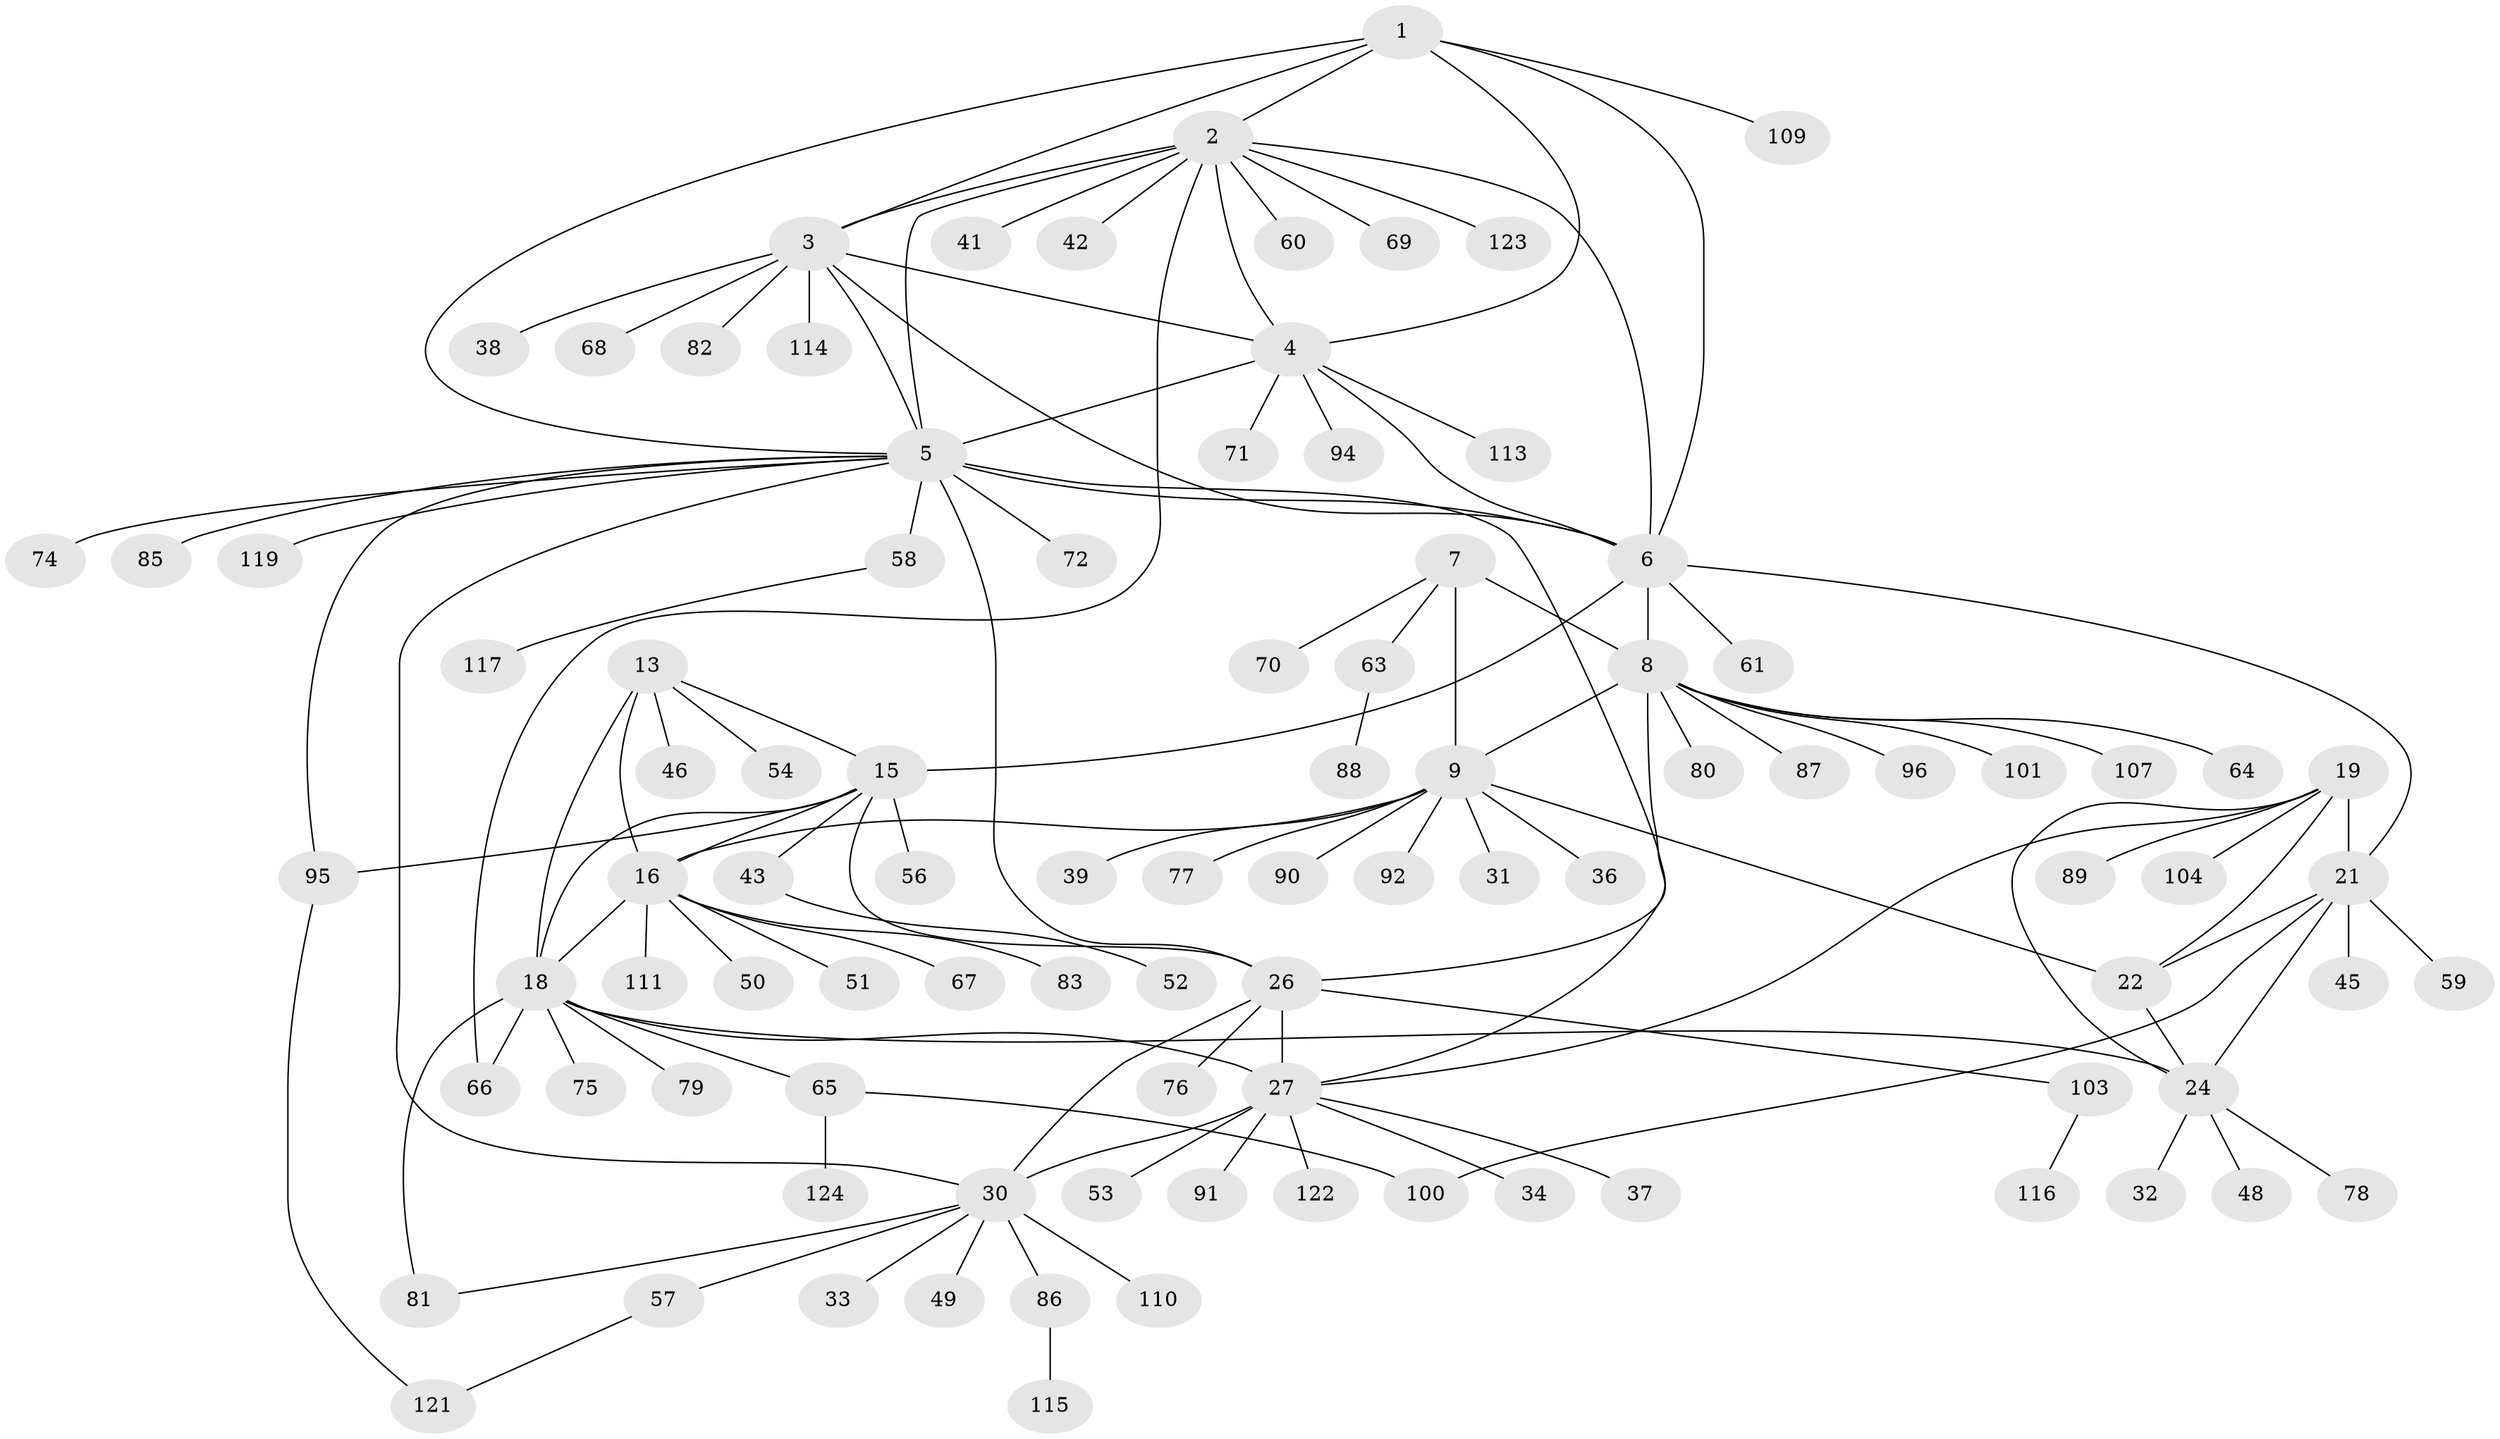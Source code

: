 // Generated by graph-tools (version 1.1) at 2025/24/03/03/25 07:24:11]
// undirected, 95 vertices, 126 edges
graph export_dot {
graph [start="1"]
  node [color=gray90,style=filled];
  1 [super="+44"];
  2 [super="+35"];
  3 [super="+55"];
  4 [super="+99"];
  5 [super="+25"];
  6 [super="+102"];
  7 [super="+10"];
  8 [super="+11"];
  9 [super="+12"];
  13 [super="+14"];
  15 [super="+93"];
  16 [super="+17"];
  18 [super="+118"];
  19 [super="+20"];
  21 [super="+23"];
  22 [super="+62"];
  24 [super="+106"];
  26 [super="+29"];
  27 [super="+28"];
  30 [super="+40"];
  31;
  32;
  33 [super="+105"];
  34;
  36;
  37;
  38;
  39;
  41 [super="+47"];
  42;
  43;
  45;
  46;
  48;
  49;
  50;
  51;
  52;
  53;
  54;
  56 [super="+120"];
  57 [super="+73"];
  58 [super="+84"];
  59;
  60;
  61;
  63;
  64;
  65 [super="+97"];
  66;
  67;
  68;
  69;
  70;
  71;
  72;
  74;
  75;
  76;
  77 [super="+98"];
  78;
  79;
  80;
  81;
  82;
  83 [super="+112"];
  85;
  86 [super="+108"];
  87;
  88;
  89;
  90;
  91;
  92;
  94;
  95;
  96;
  100;
  101;
  103;
  104;
  107;
  109;
  110;
  111;
  113;
  114;
  115;
  116;
  117;
  119;
  121;
  122;
  123;
  124;
  1 -- 2;
  1 -- 3;
  1 -- 4;
  1 -- 5;
  1 -- 6;
  1 -- 109;
  2 -- 3;
  2 -- 4;
  2 -- 5;
  2 -- 6;
  2 -- 41;
  2 -- 42;
  2 -- 60;
  2 -- 66;
  2 -- 123;
  2 -- 69;
  3 -- 4;
  3 -- 5;
  3 -- 6;
  3 -- 38;
  3 -- 68;
  3 -- 82;
  3 -- 114;
  4 -- 5;
  4 -- 6;
  4 -- 71;
  4 -- 94;
  4 -- 113;
  5 -- 6;
  5 -- 58;
  5 -- 85;
  5 -- 95;
  5 -- 26 [weight=2];
  5 -- 119;
  5 -- 72;
  5 -- 74;
  5 -- 27 [weight=2];
  5 -- 30;
  6 -- 15;
  6 -- 61;
  6 -- 21;
  6 -- 8;
  7 -- 8 [weight=4];
  7 -- 9 [weight=4];
  7 -- 70;
  7 -- 63;
  8 -- 9 [weight=4];
  8 -- 64;
  8 -- 80;
  8 -- 101;
  8 -- 96;
  8 -- 107;
  8 -- 87;
  8 -- 26;
  9 -- 22;
  9 -- 39;
  9 -- 77;
  9 -- 90;
  9 -- 92;
  9 -- 16;
  9 -- 36;
  9 -- 31;
  13 -- 15 [weight=2];
  13 -- 16 [weight=4];
  13 -- 18 [weight=2];
  13 -- 54;
  13 -- 46;
  15 -- 16 [weight=2];
  15 -- 18;
  15 -- 43;
  15 -- 56;
  15 -- 95;
  15 -- 26;
  16 -- 18 [weight=2];
  16 -- 111;
  16 -- 67;
  16 -- 83;
  16 -- 51;
  16 -- 50;
  18 -- 24;
  18 -- 65;
  18 -- 66;
  18 -- 75;
  18 -- 79;
  18 -- 81;
  18 -- 27;
  19 -- 21 [weight=4];
  19 -- 22 [weight=2];
  19 -- 24 [weight=2];
  19 -- 104;
  19 -- 89;
  19 -- 27;
  21 -- 22 [weight=2];
  21 -- 24 [weight=2];
  21 -- 45;
  21 -- 59;
  21 -- 100;
  22 -- 24;
  24 -- 32;
  24 -- 48;
  24 -- 78;
  26 -- 27 [weight=4];
  26 -- 30 [weight=2];
  26 -- 103;
  26 -- 76;
  27 -- 30 [weight=2];
  27 -- 34;
  27 -- 53;
  27 -- 91;
  27 -- 37;
  27 -- 122;
  30 -- 33;
  30 -- 49;
  30 -- 57;
  30 -- 86;
  30 -- 110;
  30 -- 81;
  43 -- 52;
  57 -- 121;
  58 -- 117;
  63 -- 88;
  65 -- 100;
  65 -- 124;
  86 -- 115;
  95 -- 121;
  103 -- 116;
}
